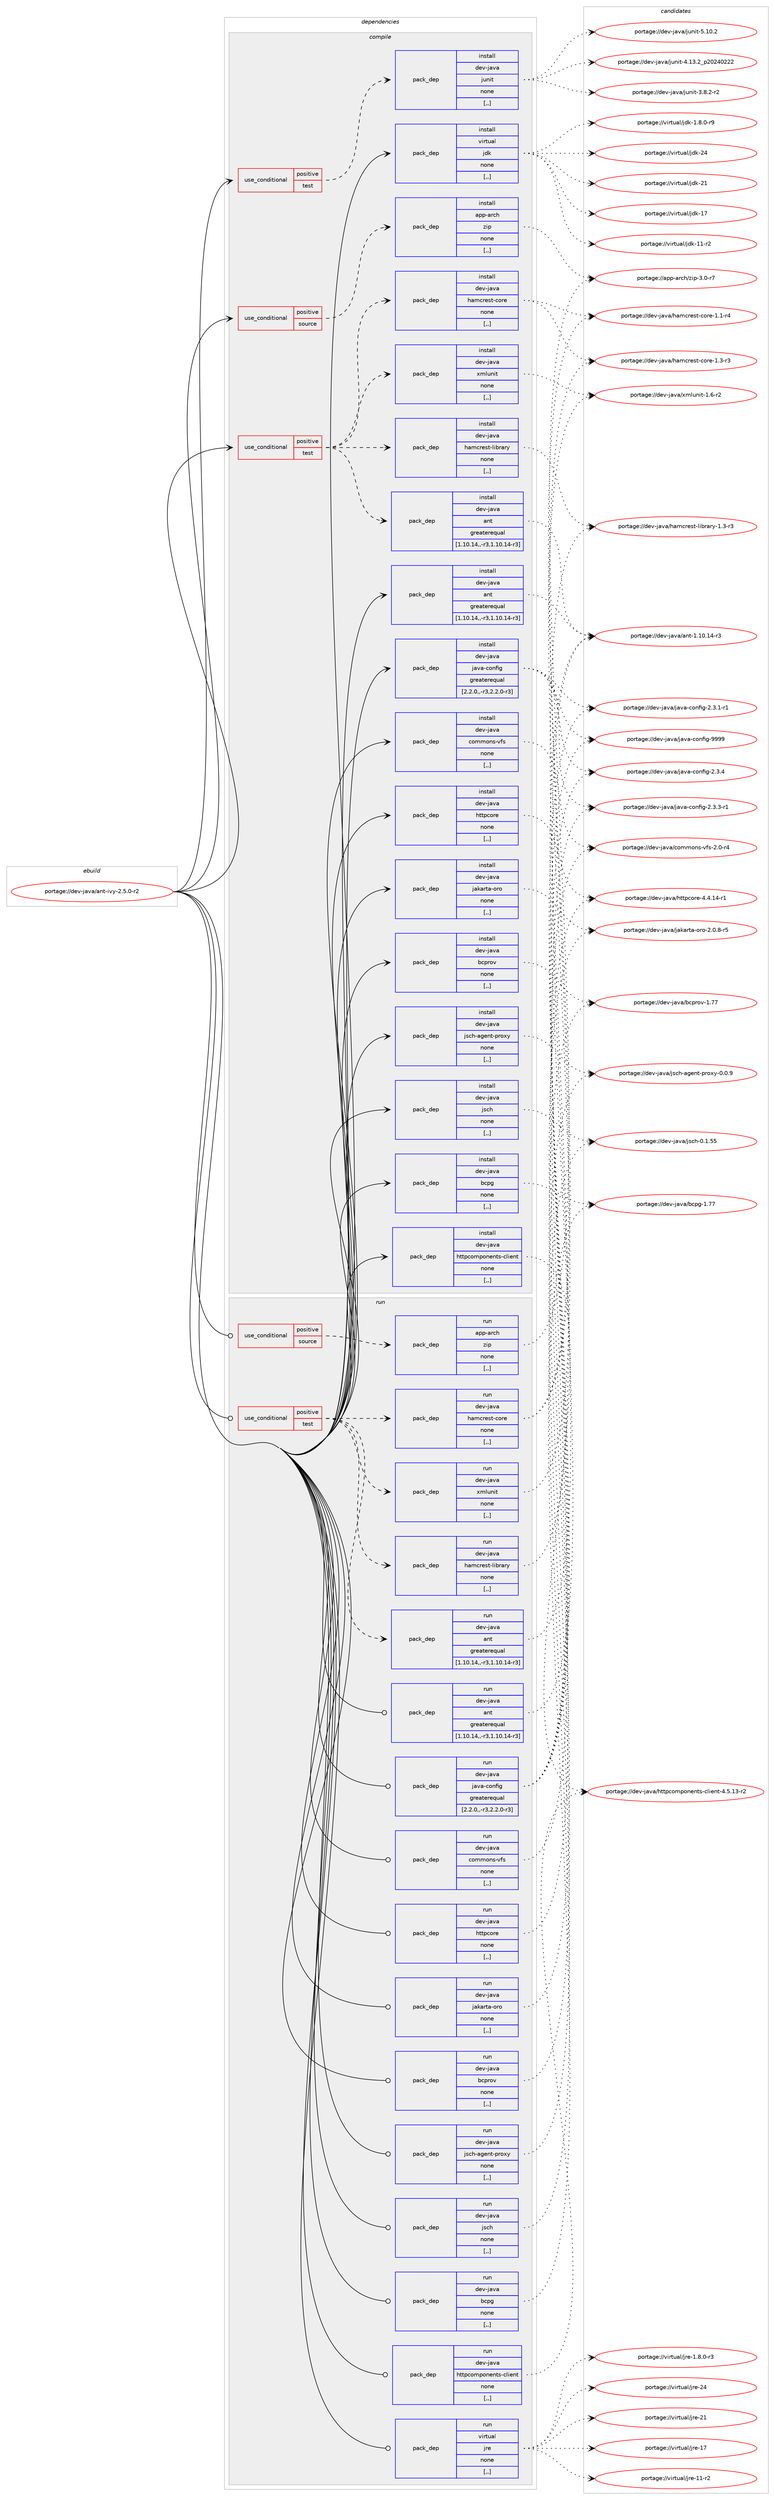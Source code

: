 digraph prolog {

# *************
# Graph options
# *************

newrank=true;
concentrate=true;
compound=true;
graph [rankdir=LR,fontname=Helvetica,fontsize=10,ranksep=1.5];#, ranksep=2.5, nodesep=0.2];
edge  [arrowhead=vee];
node  [fontname=Helvetica,fontsize=10];

# **********
# The ebuild
# **********

subgraph cluster_leftcol {
color=gray;
label=<<i>ebuild</i>>;
id [label="portage://dev-java/ant-ivy-2.5.0-r2", color=red, width=4, href="../dev-java/ant-ivy-2.5.0-r2.svg"];
}

# ****************
# The dependencies
# ****************

subgraph cluster_midcol {
color=gray;
label=<<i>dependencies</i>>;
subgraph cluster_compile {
fillcolor="#eeeeee";
style=filled;
label=<<i>compile</i>>;
subgraph cond21503 {
dependency92715 [label=<<TABLE BORDER="0" CELLBORDER="1" CELLSPACING="0" CELLPADDING="4"><TR><TD ROWSPAN="3" CELLPADDING="10">use_conditional</TD></TR><TR><TD>positive</TD></TR><TR><TD>source</TD></TR></TABLE>>, shape=none, color=red];
subgraph pack70154 {
dependency92716 [label=<<TABLE BORDER="0" CELLBORDER="1" CELLSPACING="0" CELLPADDING="4" WIDTH="220"><TR><TD ROWSPAN="6" CELLPADDING="30">pack_dep</TD></TR><TR><TD WIDTH="110">install</TD></TR><TR><TD>app-arch</TD></TR><TR><TD>zip</TD></TR><TR><TD>none</TD></TR><TR><TD>[,,]</TD></TR></TABLE>>, shape=none, color=blue];
}
dependency92715:e -> dependency92716:w [weight=20,style="dashed",arrowhead="vee"];
}
id:e -> dependency92715:w [weight=20,style="solid",arrowhead="vee"];
subgraph cond21504 {
dependency92717 [label=<<TABLE BORDER="0" CELLBORDER="1" CELLSPACING="0" CELLPADDING="4"><TR><TD ROWSPAN="3" CELLPADDING="10">use_conditional</TD></TR><TR><TD>positive</TD></TR><TR><TD>test</TD></TR></TABLE>>, shape=none, color=red];
subgraph pack70155 {
dependency92718 [label=<<TABLE BORDER="0" CELLBORDER="1" CELLSPACING="0" CELLPADDING="4" WIDTH="220"><TR><TD ROWSPAN="6" CELLPADDING="30">pack_dep</TD></TR><TR><TD WIDTH="110">install</TD></TR><TR><TD>dev-java</TD></TR><TR><TD>ant</TD></TR><TR><TD>greaterequal</TD></TR><TR><TD>[1.10.14,,-r3,1.10.14-r3]</TD></TR></TABLE>>, shape=none, color=blue];
}
dependency92717:e -> dependency92718:w [weight=20,style="dashed",arrowhead="vee"];
subgraph pack70156 {
dependency92719 [label=<<TABLE BORDER="0" CELLBORDER="1" CELLSPACING="0" CELLPADDING="4" WIDTH="220"><TR><TD ROWSPAN="6" CELLPADDING="30">pack_dep</TD></TR><TR><TD WIDTH="110">install</TD></TR><TR><TD>dev-java</TD></TR><TR><TD>hamcrest-core</TD></TR><TR><TD>none</TD></TR><TR><TD>[,,]</TD></TR></TABLE>>, shape=none, color=blue];
}
dependency92717:e -> dependency92719:w [weight=20,style="dashed",arrowhead="vee"];
subgraph pack70157 {
dependency92720 [label=<<TABLE BORDER="0" CELLBORDER="1" CELLSPACING="0" CELLPADDING="4" WIDTH="220"><TR><TD ROWSPAN="6" CELLPADDING="30">pack_dep</TD></TR><TR><TD WIDTH="110">install</TD></TR><TR><TD>dev-java</TD></TR><TR><TD>hamcrest-library</TD></TR><TR><TD>none</TD></TR><TR><TD>[,,]</TD></TR></TABLE>>, shape=none, color=blue];
}
dependency92717:e -> dependency92720:w [weight=20,style="dashed",arrowhead="vee"];
subgraph pack70158 {
dependency92721 [label=<<TABLE BORDER="0" CELLBORDER="1" CELLSPACING="0" CELLPADDING="4" WIDTH="220"><TR><TD ROWSPAN="6" CELLPADDING="30">pack_dep</TD></TR><TR><TD WIDTH="110">install</TD></TR><TR><TD>dev-java</TD></TR><TR><TD>xmlunit</TD></TR><TR><TD>none</TD></TR><TR><TD>[,,]</TD></TR></TABLE>>, shape=none, color=blue];
}
dependency92717:e -> dependency92721:w [weight=20,style="dashed",arrowhead="vee"];
}
id:e -> dependency92717:w [weight=20,style="solid",arrowhead="vee"];
subgraph cond21505 {
dependency92722 [label=<<TABLE BORDER="0" CELLBORDER="1" CELLSPACING="0" CELLPADDING="4"><TR><TD ROWSPAN="3" CELLPADDING="10">use_conditional</TD></TR><TR><TD>positive</TD></TR><TR><TD>test</TD></TR></TABLE>>, shape=none, color=red];
subgraph pack70159 {
dependency92723 [label=<<TABLE BORDER="0" CELLBORDER="1" CELLSPACING="0" CELLPADDING="4" WIDTH="220"><TR><TD ROWSPAN="6" CELLPADDING="30">pack_dep</TD></TR><TR><TD WIDTH="110">install</TD></TR><TR><TD>dev-java</TD></TR><TR><TD>junit</TD></TR><TR><TD>none</TD></TR><TR><TD>[,,]</TD></TR></TABLE>>, shape=none, color=blue];
}
dependency92722:e -> dependency92723:w [weight=20,style="dashed",arrowhead="vee"];
}
id:e -> dependency92722:w [weight=20,style="solid",arrowhead="vee"];
subgraph pack70160 {
dependency92724 [label=<<TABLE BORDER="0" CELLBORDER="1" CELLSPACING="0" CELLPADDING="4" WIDTH="220"><TR><TD ROWSPAN="6" CELLPADDING="30">pack_dep</TD></TR><TR><TD WIDTH="110">install</TD></TR><TR><TD>dev-java</TD></TR><TR><TD>ant</TD></TR><TR><TD>greaterequal</TD></TR><TR><TD>[1.10.14,,-r3,1.10.14-r3]</TD></TR></TABLE>>, shape=none, color=blue];
}
id:e -> dependency92724:w [weight=20,style="solid",arrowhead="vee"];
subgraph pack70161 {
dependency92725 [label=<<TABLE BORDER="0" CELLBORDER="1" CELLSPACING="0" CELLPADDING="4" WIDTH="220"><TR><TD ROWSPAN="6" CELLPADDING="30">pack_dep</TD></TR><TR><TD WIDTH="110">install</TD></TR><TR><TD>dev-java</TD></TR><TR><TD>bcpg</TD></TR><TR><TD>none</TD></TR><TR><TD>[,,]</TD></TR></TABLE>>, shape=none, color=blue];
}
id:e -> dependency92725:w [weight=20,style="solid",arrowhead="vee"];
subgraph pack70162 {
dependency92726 [label=<<TABLE BORDER="0" CELLBORDER="1" CELLSPACING="0" CELLPADDING="4" WIDTH="220"><TR><TD ROWSPAN="6" CELLPADDING="30">pack_dep</TD></TR><TR><TD WIDTH="110">install</TD></TR><TR><TD>dev-java</TD></TR><TR><TD>bcprov</TD></TR><TR><TD>none</TD></TR><TR><TD>[,,]</TD></TR></TABLE>>, shape=none, color=blue];
}
id:e -> dependency92726:w [weight=20,style="solid",arrowhead="vee"];
subgraph pack70163 {
dependency92727 [label=<<TABLE BORDER="0" CELLBORDER="1" CELLSPACING="0" CELLPADDING="4" WIDTH="220"><TR><TD ROWSPAN="6" CELLPADDING="30">pack_dep</TD></TR><TR><TD WIDTH="110">install</TD></TR><TR><TD>dev-java</TD></TR><TR><TD>commons-vfs</TD></TR><TR><TD>none</TD></TR><TR><TD>[,,]</TD></TR></TABLE>>, shape=none, color=blue];
}
id:e -> dependency92727:w [weight=20,style="solid",arrowhead="vee"];
subgraph pack70164 {
dependency92728 [label=<<TABLE BORDER="0" CELLBORDER="1" CELLSPACING="0" CELLPADDING="4" WIDTH="220"><TR><TD ROWSPAN="6" CELLPADDING="30">pack_dep</TD></TR><TR><TD WIDTH="110">install</TD></TR><TR><TD>dev-java</TD></TR><TR><TD>httpcomponents-client</TD></TR><TR><TD>none</TD></TR><TR><TD>[,,]</TD></TR></TABLE>>, shape=none, color=blue];
}
id:e -> dependency92728:w [weight=20,style="solid",arrowhead="vee"];
subgraph pack70165 {
dependency92729 [label=<<TABLE BORDER="0" CELLBORDER="1" CELLSPACING="0" CELLPADDING="4" WIDTH="220"><TR><TD ROWSPAN="6" CELLPADDING="30">pack_dep</TD></TR><TR><TD WIDTH="110">install</TD></TR><TR><TD>dev-java</TD></TR><TR><TD>httpcore</TD></TR><TR><TD>none</TD></TR><TR><TD>[,,]</TD></TR></TABLE>>, shape=none, color=blue];
}
id:e -> dependency92729:w [weight=20,style="solid",arrowhead="vee"];
subgraph pack70166 {
dependency92730 [label=<<TABLE BORDER="0" CELLBORDER="1" CELLSPACING="0" CELLPADDING="4" WIDTH="220"><TR><TD ROWSPAN="6" CELLPADDING="30">pack_dep</TD></TR><TR><TD WIDTH="110">install</TD></TR><TR><TD>dev-java</TD></TR><TR><TD>jakarta-oro</TD></TR><TR><TD>none</TD></TR><TR><TD>[,,]</TD></TR></TABLE>>, shape=none, color=blue];
}
id:e -> dependency92730:w [weight=20,style="solid",arrowhead="vee"];
subgraph pack70167 {
dependency92731 [label=<<TABLE BORDER="0" CELLBORDER="1" CELLSPACING="0" CELLPADDING="4" WIDTH="220"><TR><TD ROWSPAN="6" CELLPADDING="30">pack_dep</TD></TR><TR><TD WIDTH="110">install</TD></TR><TR><TD>dev-java</TD></TR><TR><TD>java-config</TD></TR><TR><TD>greaterequal</TD></TR><TR><TD>[2.2.0,,-r3,2.2.0-r3]</TD></TR></TABLE>>, shape=none, color=blue];
}
id:e -> dependency92731:w [weight=20,style="solid",arrowhead="vee"];
subgraph pack70168 {
dependency92732 [label=<<TABLE BORDER="0" CELLBORDER="1" CELLSPACING="0" CELLPADDING="4" WIDTH="220"><TR><TD ROWSPAN="6" CELLPADDING="30">pack_dep</TD></TR><TR><TD WIDTH="110">install</TD></TR><TR><TD>dev-java</TD></TR><TR><TD>jsch</TD></TR><TR><TD>none</TD></TR><TR><TD>[,,]</TD></TR></TABLE>>, shape=none, color=blue];
}
id:e -> dependency92732:w [weight=20,style="solid",arrowhead="vee"];
subgraph pack70169 {
dependency92733 [label=<<TABLE BORDER="0" CELLBORDER="1" CELLSPACING="0" CELLPADDING="4" WIDTH="220"><TR><TD ROWSPAN="6" CELLPADDING="30">pack_dep</TD></TR><TR><TD WIDTH="110">install</TD></TR><TR><TD>dev-java</TD></TR><TR><TD>jsch-agent-proxy</TD></TR><TR><TD>none</TD></TR><TR><TD>[,,]</TD></TR></TABLE>>, shape=none, color=blue];
}
id:e -> dependency92733:w [weight=20,style="solid",arrowhead="vee"];
subgraph pack70170 {
dependency92734 [label=<<TABLE BORDER="0" CELLBORDER="1" CELLSPACING="0" CELLPADDING="4" WIDTH="220"><TR><TD ROWSPAN="6" CELLPADDING="30">pack_dep</TD></TR><TR><TD WIDTH="110">install</TD></TR><TR><TD>virtual</TD></TR><TR><TD>jdk</TD></TR><TR><TD>none</TD></TR><TR><TD>[,,]</TD></TR></TABLE>>, shape=none, color=blue];
}
id:e -> dependency92734:w [weight=20,style="solid",arrowhead="vee"];
}
subgraph cluster_compileandrun {
fillcolor="#eeeeee";
style=filled;
label=<<i>compile and run</i>>;
}
subgraph cluster_run {
fillcolor="#eeeeee";
style=filled;
label=<<i>run</i>>;
subgraph cond21506 {
dependency92735 [label=<<TABLE BORDER="0" CELLBORDER="1" CELLSPACING="0" CELLPADDING="4"><TR><TD ROWSPAN="3" CELLPADDING="10">use_conditional</TD></TR><TR><TD>positive</TD></TR><TR><TD>source</TD></TR></TABLE>>, shape=none, color=red];
subgraph pack70171 {
dependency92736 [label=<<TABLE BORDER="0" CELLBORDER="1" CELLSPACING="0" CELLPADDING="4" WIDTH="220"><TR><TD ROWSPAN="6" CELLPADDING="30">pack_dep</TD></TR><TR><TD WIDTH="110">run</TD></TR><TR><TD>app-arch</TD></TR><TR><TD>zip</TD></TR><TR><TD>none</TD></TR><TR><TD>[,,]</TD></TR></TABLE>>, shape=none, color=blue];
}
dependency92735:e -> dependency92736:w [weight=20,style="dashed",arrowhead="vee"];
}
id:e -> dependency92735:w [weight=20,style="solid",arrowhead="odot"];
subgraph cond21507 {
dependency92737 [label=<<TABLE BORDER="0" CELLBORDER="1" CELLSPACING="0" CELLPADDING="4"><TR><TD ROWSPAN="3" CELLPADDING="10">use_conditional</TD></TR><TR><TD>positive</TD></TR><TR><TD>test</TD></TR></TABLE>>, shape=none, color=red];
subgraph pack70172 {
dependency92738 [label=<<TABLE BORDER="0" CELLBORDER="1" CELLSPACING="0" CELLPADDING="4" WIDTH="220"><TR><TD ROWSPAN="6" CELLPADDING="30">pack_dep</TD></TR><TR><TD WIDTH="110">run</TD></TR><TR><TD>dev-java</TD></TR><TR><TD>ant</TD></TR><TR><TD>greaterequal</TD></TR><TR><TD>[1.10.14,,-r3,1.10.14-r3]</TD></TR></TABLE>>, shape=none, color=blue];
}
dependency92737:e -> dependency92738:w [weight=20,style="dashed",arrowhead="vee"];
subgraph pack70173 {
dependency92739 [label=<<TABLE BORDER="0" CELLBORDER="1" CELLSPACING="0" CELLPADDING="4" WIDTH="220"><TR><TD ROWSPAN="6" CELLPADDING="30">pack_dep</TD></TR><TR><TD WIDTH="110">run</TD></TR><TR><TD>dev-java</TD></TR><TR><TD>hamcrest-core</TD></TR><TR><TD>none</TD></TR><TR><TD>[,,]</TD></TR></TABLE>>, shape=none, color=blue];
}
dependency92737:e -> dependency92739:w [weight=20,style="dashed",arrowhead="vee"];
subgraph pack70174 {
dependency92740 [label=<<TABLE BORDER="0" CELLBORDER="1" CELLSPACING="0" CELLPADDING="4" WIDTH="220"><TR><TD ROWSPAN="6" CELLPADDING="30">pack_dep</TD></TR><TR><TD WIDTH="110">run</TD></TR><TR><TD>dev-java</TD></TR><TR><TD>hamcrest-library</TD></TR><TR><TD>none</TD></TR><TR><TD>[,,]</TD></TR></TABLE>>, shape=none, color=blue];
}
dependency92737:e -> dependency92740:w [weight=20,style="dashed",arrowhead="vee"];
subgraph pack70175 {
dependency92741 [label=<<TABLE BORDER="0" CELLBORDER="1" CELLSPACING="0" CELLPADDING="4" WIDTH="220"><TR><TD ROWSPAN="6" CELLPADDING="30">pack_dep</TD></TR><TR><TD WIDTH="110">run</TD></TR><TR><TD>dev-java</TD></TR><TR><TD>xmlunit</TD></TR><TR><TD>none</TD></TR><TR><TD>[,,]</TD></TR></TABLE>>, shape=none, color=blue];
}
dependency92737:e -> dependency92741:w [weight=20,style="dashed",arrowhead="vee"];
}
id:e -> dependency92737:w [weight=20,style="solid",arrowhead="odot"];
subgraph pack70176 {
dependency92742 [label=<<TABLE BORDER="0" CELLBORDER="1" CELLSPACING="0" CELLPADDING="4" WIDTH="220"><TR><TD ROWSPAN="6" CELLPADDING="30">pack_dep</TD></TR><TR><TD WIDTH="110">run</TD></TR><TR><TD>dev-java</TD></TR><TR><TD>ant</TD></TR><TR><TD>greaterequal</TD></TR><TR><TD>[1.10.14,,-r3,1.10.14-r3]</TD></TR></TABLE>>, shape=none, color=blue];
}
id:e -> dependency92742:w [weight=20,style="solid",arrowhead="odot"];
subgraph pack70177 {
dependency92743 [label=<<TABLE BORDER="0" CELLBORDER="1" CELLSPACING="0" CELLPADDING="4" WIDTH="220"><TR><TD ROWSPAN="6" CELLPADDING="30">pack_dep</TD></TR><TR><TD WIDTH="110">run</TD></TR><TR><TD>dev-java</TD></TR><TR><TD>bcpg</TD></TR><TR><TD>none</TD></TR><TR><TD>[,,]</TD></TR></TABLE>>, shape=none, color=blue];
}
id:e -> dependency92743:w [weight=20,style="solid",arrowhead="odot"];
subgraph pack70178 {
dependency92744 [label=<<TABLE BORDER="0" CELLBORDER="1" CELLSPACING="0" CELLPADDING="4" WIDTH="220"><TR><TD ROWSPAN="6" CELLPADDING="30">pack_dep</TD></TR><TR><TD WIDTH="110">run</TD></TR><TR><TD>dev-java</TD></TR><TR><TD>bcprov</TD></TR><TR><TD>none</TD></TR><TR><TD>[,,]</TD></TR></TABLE>>, shape=none, color=blue];
}
id:e -> dependency92744:w [weight=20,style="solid",arrowhead="odot"];
subgraph pack70179 {
dependency92745 [label=<<TABLE BORDER="0" CELLBORDER="1" CELLSPACING="0" CELLPADDING="4" WIDTH="220"><TR><TD ROWSPAN="6" CELLPADDING="30">pack_dep</TD></TR><TR><TD WIDTH="110">run</TD></TR><TR><TD>dev-java</TD></TR><TR><TD>commons-vfs</TD></TR><TR><TD>none</TD></TR><TR><TD>[,,]</TD></TR></TABLE>>, shape=none, color=blue];
}
id:e -> dependency92745:w [weight=20,style="solid",arrowhead="odot"];
subgraph pack70180 {
dependency92746 [label=<<TABLE BORDER="0" CELLBORDER="1" CELLSPACING="0" CELLPADDING="4" WIDTH="220"><TR><TD ROWSPAN="6" CELLPADDING="30">pack_dep</TD></TR><TR><TD WIDTH="110">run</TD></TR><TR><TD>dev-java</TD></TR><TR><TD>httpcomponents-client</TD></TR><TR><TD>none</TD></TR><TR><TD>[,,]</TD></TR></TABLE>>, shape=none, color=blue];
}
id:e -> dependency92746:w [weight=20,style="solid",arrowhead="odot"];
subgraph pack70181 {
dependency92747 [label=<<TABLE BORDER="0" CELLBORDER="1" CELLSPACING="0" CELLPADDING="4" WIDTH="220"><TR><TD ROWSPAN="6" CELLPADDING="30">pack_dep</TD></TR><TR><TD WIDTH="110">run</TD></TR><TR><TD>dev-java</TD></TR><TR><TD>httpcore</TD></TR><TR><TD>none</TD></TR><TR><TD>[,,]</TD></TR></TABLE>>, shape=none, color=blue];
}
id:e -> dependency92747:w [weight=20,style="solid",arrowhead="odot"];
subgraph pack70182 {
dependency92748 [label=<<TABLE BORDER="0" CELLBORDER="1" CELLSPACING="0" CELLPADDING="4" WIDTH="220"><TR><TD ROWSPAN="6" CELLPADDING="30">pack_dep</TD></TR><TR><TD WIDTH="110">run</TD></TR><TR><TD>dev-java</TD></TR><TR><TD>jakarta-oro</TD></TR><TR><TD>none</TD></TR><TR><TD>[,,]</TD></TR></TABLE>>, shape=none, color=blue];
}
id:e -> dependency92748:w [weight=20,style="solid",arrowhead="odot"];
subgraph pack70183 {
dependency92749 [label=<<TABLE BORDER="0" CELLBORDER="1" CELLSPACING="0" CELLPADDING="4" WIDTH="220"><TR><TD ROWSPAN="6" CELLPADDING="30">pack_dep</TD></TR><TR><TD WIDTH="110">run</TD></TR><TR><TD>dev-java</TD></TR><TR><TD>java-config</TD></TR><TR><TD>greaterequal</TD></TR><TR><TD>[2.2.0,,-r3,2.2.0-r3]</TD></TR></TABLE>>, shape=none, color=blue];
}
id:e -> dependency92749:w [weight=20,style="solid",arrowhead="odot"];
subgraph pack70184 {
dependency92750 [label=<<TABLE BORDER="0" CELLBORDER="1" CELLSPACING="0" CELLPADDING="4" WIDTH="220"><TR><TD ROWSPAN="6" CELLPADDING="30">pack_dep</TD></TR><TR><TD WIDTH="110">run</TD></TR><TR><TD>dev-java</TD></TR><TR><TD>jsch</TD></TR><TR><TD>none</TD></TR><TR><TD>[,,]</TD></TR></TABLE>>, shape=none, color=blue];
}
id:e -> dependency92750:w [weight=20,style="solid",arrowhead="odot"];
subgraph pack70185 {
dependency92751 [label=<<TABLE BORDER="0" CELLBORDER="1" CELLSPACING="0" CELLPADDING="4" WIDTH="220"><TR><TD ROWSPAN="6" CELLPADDING="30">pack_dep</TD></TR><TR><TD WIDTH="110">run</TD></TR><TR><TD>dev-java</TD></TR><TR><TD>jsch-agent-proxy</TD></TR><TR><TD>none</TD></TR><TR><TD>[,,]</TD></TR></TABLE>>, shape=none, color=blue];
}
id:e -> dependency92751:w [weight=20,style="solid",arrowhead="odot"];
subgraph pack70186 {
dependency92752 [label=<<TABLE BORDER="0" CELLBORDER="1" CELLSPACING="0" CELLPADDING="4" WIDTH="220"><TR><TD ROWSPAN="6" CELLPADDING="30">pack_dep</TD></TR><TR><TD WIDTH="110">run</TD></TR><TR><TD>virtual</TD></TR><TR><TD>jre</TD></TR><TR><TD>none</TD></TR><TR><TD>[,,]</TD></TR></TABLE>>, shape=none, color=blue];
}
id:e -> dependency92752:w [weight=20,style="solid",arrowhead="odot"];
}
}

# **************
# The candidates
# **************

subgraph cluster_choices {
rank=same;
color=gray;
label=<<i>candidates</i>>;

subgraph choice70154 {
color=black;
nodesep=1;
choice9711211245971149910447122105112455146484511455 [label="portage://app-arch/zip-3.0-r7", color=red, width=4,href="../app-arch/zip-3.0-r7.svg"];
dependency92716:e -> choice9711211245971149910447122105112455146484511455:w [style=dotted,weight="100"];
}
subgraph choice70155 {
color=black;
nodesep=1;
choice100101118451069711897479711011645494649484649524511451 [label="portage://dev-java/ant-1.10.14-r3", color=red, width=4,href="../dev-java/ant-1.10.14-r3.svg"];
dependency92718:e -> choice100101118451069711897479711011645494649484649524511451:w [style=dotted,weight="100"];
}
subgraph choice70156 {
color=black;
nodesep=1;
choice1001011184510697118974710497109991141011151164599111114101454946514511451 [label="portage://dev-java/hamcrest-core-1.3-r3", color=red, width=4,href="../dev-java/hamcrest-core-1.3-r3.svg"];
choice1001011184510697118974710497109991141011151164599111114101454946494511452 [label="portage://dev-java/hamcrest-core-1.1-r4", color=red, width=4,href="../dev-java/hamcrest-core-1.1-r4.svg"];
dependency92719:e -> choice1001011184510697118974710497109991141011151164599111114101454946514511451:w [style=dotted,weight="100"];
dependency92719:e -> choice1001011184510697118974710497109991141011151164599111114101454946494511452:w [style=dotted,weight="100"];
}
subgraph choice70157 {
color=black;
nodesep=1;
choice100101118451069711897471049710999114101115116451081059811497114121454946514511451 [label="portage://dev-java/hamcrest-library-1.3-r3", color=red, width=4,href="../dev-java/hamcrest-library-1.3-r3.svg"];
dependency92720:e -> choice100101118451069711897471049710999114101115116451081059811497114121454946514511451:w [style=dotted,weight="100"];
}
subgraph choice70158 {
color=black;
nodesep=1;
choice10010111845106971189747120109108117110105116454946544511450 [label="portage://dev-java/xmlunit-1.6-r2", color=red, width=4,href="../dev-java/xmlunit-1.6-r2.svg"];
dependency92721:e -> choice10010111845106971189747120109108117110105116454946544511450:w [style=dotted,weight="100"];
}
subgraph choice70159 {
color=black;
nodesep=1;
choice1001011184510697118974710611711010511645534649484650 [label="portage://dev-java/junit-5.10.2", color=red, width=4,href="../dev-java/junit-5.10.2.svg"];
choice1001011184510697118974710611711010511645524649514650951125048505248505050 [label="portage://dev-java/junit-4.13.2_p20240222", color=red, width=4,href="../dev-java/junit-4.13.2_p20240222.svg"];
choice100101118451069711897471061171101051164551465646504511450 [label="portage://dev-java/junit-3.8.2-r2", color=red, width=4,href="../dev-java/junit-3.8.2-r2.svg"];
dependency92723:e -> choice1001011184510697118974710611711010511645534649484650:w [style=dotted,weight="100"];
dependency92723:e -> choice1001011184510697118974710611711010511645524649514650951125048505248505050:w [style=dotted,weight="100"];
dependency92723:e -> choice100101118451069711897471061171101051164551465646504511450:w [style=dotted,weight="100"];
}
subgraph choice70160 {
color=black;
nodesep=1;
choice100101118451069711897479711011645494649484649524511451 [label="portage://dev-java/ant-1.10.14-r3", color=red, width=4,href="../dev-java/ant-1.10.14-r3.svg"];
dependency92724:e -> choice100101118451069711897479711011645494649484649524511451:w [style=dotted,weight="100"];
}
subgraph choice70161 {
color=black;
nodesep=1;
choice1001011184510697118974798991121034549465555 [label="portage://dev-java/bcpg-1.77", color=red, width=4,href="../dev-java/bcpg-1.77.svg"];
dependency92725:e -> choice1001011184510697118974798991121034549465555:w [style=dotted,weight="100"];
}
subgraph choice70162 {
color=black;
nodesep=1;
choice1001011184510697118974798991121141111184549465555 [label="portage://dev-java/bcprov-1.77", color=red, width=4,href="../dev-java/bcprov-1.77.svg"];
dependency92726:e -> choice1001011184510697118974798991121141111184549465555:w [style=dotted,weight="100"];
}
subgraph choice70163 {
color=black;
nodesep=1;
choice100101118451069711897479911110910911111011545118102115455046484511452 [label="portage://dev-java/commons-vfs-2.0-r4", color=red, width=4,href="../dev-java/commons-vfs-2.0-r4.svg"];
dependency92727:e -> choice100101118451069711897479911110910911111011545118102115455046484511452:w [style=dotted,weight="100"];
}
subgraph choice70164 {
color=black;
nodesep=1;
choice10010111845106971189747104116116112991111091121111101011101161154599108105101110116455246534649514511450 [label="portage://dev-java/httpcomponents-client-4.5.13-r2", color=red, width=4,href="../dev-java/httpcomponents-client-4.5.13-r2.svg"];
dependency92728:e -> choice10010111845106971189747104116116112991111091121111101011101161154599108105101110116455246534649514511450:w [style=dotted,weight="100"];
}
subgraph choice70165 {
color=black;
nodesep=1;
choice1001011184510697118974710411611611299111114101455246524649524511449 [label="portage://dev-java/httpcore-4.4.14-r1", color=red, width=4,href="../dev-java/httpcore-4.4.14-r1.svg"];
dependency92729:e -> choice1001011184510697118974710411611611299111114101455246524649524511449:w [style=dotted,weight="100"];
}
subgraph choice70166 {
color=black;
nodesep=1;
choice10010111845106971189747106971079711411697451111141114550464846564511453 [label="portage://dev-java/jakarta-oro-2.0.8-r5", color=red, width=4,href="../dev-java/jakarta-oro-2.0.8-r5.svg"];
dependency92730:e -> choice10010111845106971189747106971079711411697451111141114550464846564511453:w [style=dotted,weight="100"];
}
subgraph choice70167 {
color=black;
nodesep=1;
choice10010111845106971189747106971189745991111101021051034557575757 [label="portage://dev-java/java-config-9999", color=red, width=4,href="../dev-java/java-config-9999.svg"];
choice1001011184510697118974710697118974599111110102105103455046514652 [label="portage://dev-java/java-config-2.3.4", color=red, width=4,href="../dev-java/java-config-2.3.4.svg"];
choice10010111845106971189747106971189745991111101021051034550465146514511449 [label="portage://dev-java/java-config-2.3.3-r1", color=red, width=4,href="../dev-java/java-config-2.3.3-r1.svg"];
choice10010111845106971189747106971189745991111101021051034550465146494511449 [label="portage://dev-java/java-config-2.3.1-r1", color=red, width=4,href="../dev-java/java-config-2.3.1-r1.svg"];
dependency92731:e -> choice10010111845106971189747106971189745991111101021051034557575757:w [style=dotted,weight="100"];
dependency92731:e -> choice1001011184510697118974710697118974599111110102105103455046514652:w [style=dotted,weight="100"];
dependency92731:e -> choice10010111845106971189747106971189745991111101021051034550465146514511449:w [style=dotted,weight="100"];
dependency92731:e -> choice10010111845106971189747106971189745991111101021051034550465146494511449:w [style=dotted,weight="100"];
}
subgraph choice70168 {
color=black;
nodesep=1;
choice100101118451069711897471061159910445484649465353 [label="portage://dev-java/jsch-0.1.55", color=red, width=4,href="../dev-java/jsch-0.1.55.svg"];
dependency92732:e -> choice100101118451069711897471061159910445484649465353:w [style=dotted,weight="100"];
}
subgraph choice70169 {
color=black;
nodesep=1;
choice1001011184510697118974710611599104459710310111011645112114111120121454846484657 [label="portage://dev-java/jsch-agent-proxy-0.0.9", color=red, width=4,href="../dev-java/jsch-agent-proxy-0.0.9.svg"];
dependency92733:e -> choice1001011184510697118974710611599104459710310111011645112114111120121454846484657:w [style=dotted,weight="100"];
}
subgraph choice70170 {
color=black;
nodesep=1;
choice1181051141161179710847106100107455052 [label="portage://virtual/jdk-24", color=red, width=4,href="../virtual/jdk-24.svg"];
choice1181051141161179710847106100107455049 [label="portage://virtual/jdk-21", color=red, width=4,href="../virtual/jdk-21.svg"];
choice1181051141161179710847106100107454955 [label="portage://virtual/jdk-17", color=red, width=4,href="../virtual/jdk-17.svg"];
choice11810511411611797108471061001074549494511450 [label="portage://virtual/jdk-11-r2", color=red, width=4,href="../virtual/jdk-11-r2.svg"];
choice11810511411611797108471061001074549465646484511457 [label="portage://virtual/jdk-1.8.0-r9", color=red, width=4,href="../virtual/jdk-1.8.0-r9.svg"];
dependency92734:e -> choice1181051141161179710847106100107455052:w [style=dotted,weight="100"];
dependency92734:e -> choice1181051141161179710847106100107455049:w [style=dotted,weight="100"];
dependency92734:e -> choice1181051141161179710847106100107454955:w [style=dotted,weight="100"];
dependency92734:e -> choice11810511411611797108471061001074549494511450:w [style=dotted,weight="100"];
dependency92734:e -> choice11810511411611797108471061001074549465646484511457:w [style=dotted,weight="100"];
}
subgraph choice70171 {
color=black;
nodesep=1;
choice9711211245971149910447122105112455146484511455 [label="portage://app-arch/zip-3.0-r7", color=red, width=4,href="../app-arch/zip-3.0-r7.svg"];
dependency92736:e -> choice9711211245971149910447122105112455146484511455:w [style=dotted,weight="100"];
}
subgraph choice70172 {
color=black;
nodesep=1;
choice100101118451069711897479711011645494649484649524511451 [label="portage://dev-java/ant-1.10.14-r3", color=red, width=4,href="../dev-java/ant-1.10.14-r3.svg"];
dependency92738:e -> choice100101118451069711897479711011645494649484649524511451:w [style=dotted,weight="100"];
}
subgraph choice70173 {
color=black;
nodesep=1;
choice1001011184510697118974710497109991141011151164599111114101454946514511451 [label="portage://dev-java/hamcrest-core-1.3-r3", color=red, width=4,href="../dev-java/hamcrest-core-1.3-r3.svg"];
choice1001011184510697118974710497109991141011151164599111114101454946494511452 [label="portage://dev-java/hamcrest-core-1.1-r4", color=red, width=4,href="../dev-java/hamcrest-core-1.1-r4.svg"];
dependency92739:e -> choice1001011184510697118974710497109991141011151164599111114101454946514511451:w [style=dotted,weight="100"];
dependency92739:e -> choice1001011184510697118974710497109991141011151164599111114101454946494511452:w [style=dotted,weight="100"];
}
subgraph choice70174 {
color=black;
nodesep=1;
choice100101118451069711897471049710999114101115116451081059811497114121454946514511451 [label="portage://dev-java/hamcrest-library-1.3-r3", color=red, width=4,href="../dev-java/hamcrest-library-1.3-r3.svg"];
dependency92740:e -> choice100101118451069711897471049710999114101115116451081059811497114121454946514511451:w [style=dotted,weight="100"];
}
subgraph choice70175 {
color=black;
nodesep=1;
choice10010111845106971189747120109108117110105116454946544511450 [label="portage://dev-java/xmlunit-1.6-r2", color=red, width=4,href="../dev-java/xmlunit-1.6-r2.svg"];
dependency92741:e -> choice10010111845106971189747120109108117110105116454946544511450:w [style=dotted,weight="100"];
}
subgraph choice70176 {
color=black;
nodesep=1;
choice100101118451069711897479711011645494649484649524511451 [label="portage://dev-java/ant-1.10.14-r3", color=red, width=4,href="../dev-java/ant-1.10.14-r3.svg"];
dependency92742:e -> choice100101118451069711897479711011645494649484649524511451:w [style=dotted,weight="100"];
}
subgraph choice70177 {
color=black;
nodesep=1;
choice1001011184510697118974798991121034549465555 [label="portage://dev-java/bcpg-1.77", color=red, width=4,href="../dev-java/bcpg-1.77.svg"];
dependency92743:e -> choice1001011184510697118974798991121034549465555:w [style=dotted,weight="100"];
}
subgraph choice70178 {
color=black;
nodesep=1;
choice1001011184510697118974798991121141111184549465555 [label="portage://dev-java/bcprov-1.77", color=red, width=4,href="../dev-java/bcprov-1.77.svg"];
dependency92744:e -> choice1001011184510697118974798991121141111184549465555:w [style=dotted,weight="100"];
}
subgraph choice70179 {
color=black;
nodesep=1;
choice100101118451069711897479911110910911111011545118102115455046484511452 [label="portage://dev-java/commons-vfs-2.0-r4", color=red, width=4,href="../dev-java/commons-vfs-2.0-r4.svg"];
dependency92745:e -> choice100101118451069711897479911110910911111011545118102115455046484511452:w [style=dotted,weight="100"];
}
subgraph choice70180 {
color=black;
nodesep=1;
choice10010111845106971189747104116116112991111091121111101011101161154599108105101110116455246534649514511450 [label="portage://dev-java/httpcomponents-client-4.5.13-r2", color=red, width=4,href="../dev-java/httpcomponents-client-4.5.13-r2.svg"];
dependency92746:e -> choice10010111845106971189747104116116112991111091121111101011101161154599108105101110116455246534649514511450:w [style=dotted,weight="100"];
}
subgraph choice70181 {
color=black;
nodesep=1;
choice1001011184510697118974710411611611299111114101455246524649524511449 [label="portage://dev-java/httpcore-4.4.14-r1", color=red, width=4,href="../dev-java/httpcore-4.4.14-r1.svg"];
dependency92747:e -> choice1001011184510697118974710411611611299111114101455246524649524511449:w [style=dotted,weight="100"];
}
subgraph choice70182 {
color=black;
nodesep=1;
choice10010111845106971189747106971079711411697451111141114550464846564511453 [label="portage://dev-java/jakarta-oro-2.0.8-r5", color=red, width=4,href="../dev-java/jakarta-oro-2.0.8-r5.svg"];
dependency92748:e -> choice10010111845106971189747106971079711411697451111141114550464846564511453:w [style=dotted,weight="100"];
}
subgraph choice70183 {
color=black;
nodesep=1;
choice10010111845106971189747106971189745991111101021051034557575757 [label="portage://dev-java/java-config-9999", color=red, width=4,href="../dev-java/java-config-9999.svg"];
choice1001011184510697118974710697118974599111110102105103455046514652 [label="portage://dev-java/java-config-2.3.4", color=red, width=4,href="../dev-java/java-config-2.3.4.svg"];
choice10010111845106971189747106971189745991111101021051034550465146514511449 [label="portage://dev-java/java-config-2.3.3-r1", color=red, width=4,href="../dev-java/java-config-2.3.3-r1.svg"];
choice10010111845106971189747106971189745991111101021051034550465146494511449 [label="portage://dev-java/java-config-2.3.1-r1", color=red, width=4,href="../dev-java/java-config-2.3.1-r1.svg"];
dependency92749:e -> choice10010111845106971189747106971189745991111101021051034557575757:w [style=dotted,weight="100"];
dependency92749:e -> choice1001011184510697118974710697118974599111110102105103455046514652:w [style=dotted,weight="100"];
dependency92749:e -> choice10010111845106971189747106971189745991111101021051034550465146514511449:w [style=dotted,weight="100"];
dependency92749:e -> choice10010111845106971189747106971189745991111101021051034550465146494511449:w [style=dotted,weight="100"];
}
subgraph choice70184 {
color=black;
nodesep=1;
choice100101118451069711897471061159910445484649465353 [label="portage://dev-java/jsch-0.1.55", color=red, width=4,href="../dev-java/jsch-0.1.55.svg"];
dependency92750:e -> choice100101118451069711897471061159910445484649465353:w [style=dotted,weight="100"];
}
subgraph choice70185 {
color=black;
nodesep=1;
choice1001011184510697118974710611599104459710310111011645112114111120121454846484657 [label="portage://dev-java/jsch-agent-proxy-0.0.9", color=red, width=4,href="../dev-java/jsch-agent-proxy-0.0.9.svg"];
dependency92751:e -> choice1001011184510697118974710611599104459710310111011645112114111120121454846484657:w [style=dotted,weight="100"];
}
subgraph choice70186 {
color=black;
nodesep=1;
choice1181051141161179710847106114101455052 [label="portage://virtual/jre-24", color=red, width=4,href="../virtual/jre-24.svg"];
choice1181051141161179710847106114101455049 [label="portage://virtual/jre-21", color=red, width=4,href="../virtual/jre-21.svg"];
choice1181051141161179710847106114101454955 [label="portage://virtual/jre-17", color=red, width=4,href="../virtual/jre-17.svg"];
choice11810511411611797108471061141014549494511450 [label="portage://virtual/jre-11-r2", color=red, width=4,href="../virtual/jre-11-r2.svg"];
choice11810511411611797108471061141014549465646484511451 [label="portage://virtual/jre-1.8.0-r3", color=red, width=4,href="../virtual/jre-1.8.0-r3.svg"];
dependency92752:e -> choice1181051141161179710847106114101455052:w [style=dotted,weight="100"];
dependency92752:e -> choice1181051141161179710847106114101455049:w [style=dotted,weight="100"];
dependency92752:e -> choice1181051141161179710847106114101454955:w [style=dotted,weight="100"];
dependency92752:e -> choice11810511411611797108471061141014549494511450:w [style=dotted,weight="100"];
dependency92752:e -> choice11810511411611797108471061141014549465646484511451:w [style=dotted,weight="100"];
}
}

}
